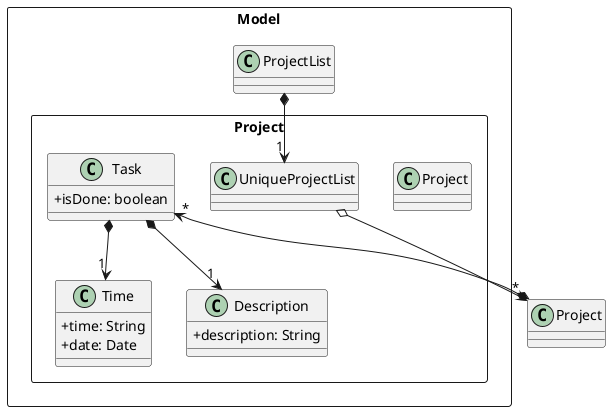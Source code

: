 @startuml
skinparam classAttributeIconSize 0

Package Model <<Rectangle>> {
Class ProjectList
Package Project <<Rectangle>> {
Class Project
Class UniqueProjectList
Class Time
Class Description
Class Task {
+isDone: boolean
}
Class Time {
+time: String
+date: Date
}
Class Description {
+description: String
}
}
}

ProjectList *--> "1" UniqueProjectList
UniqueProjectList o--> "*" Project
Project *--> "*" Task
Task *--> "1" Time
Task *--> "1" Description
@enduml
